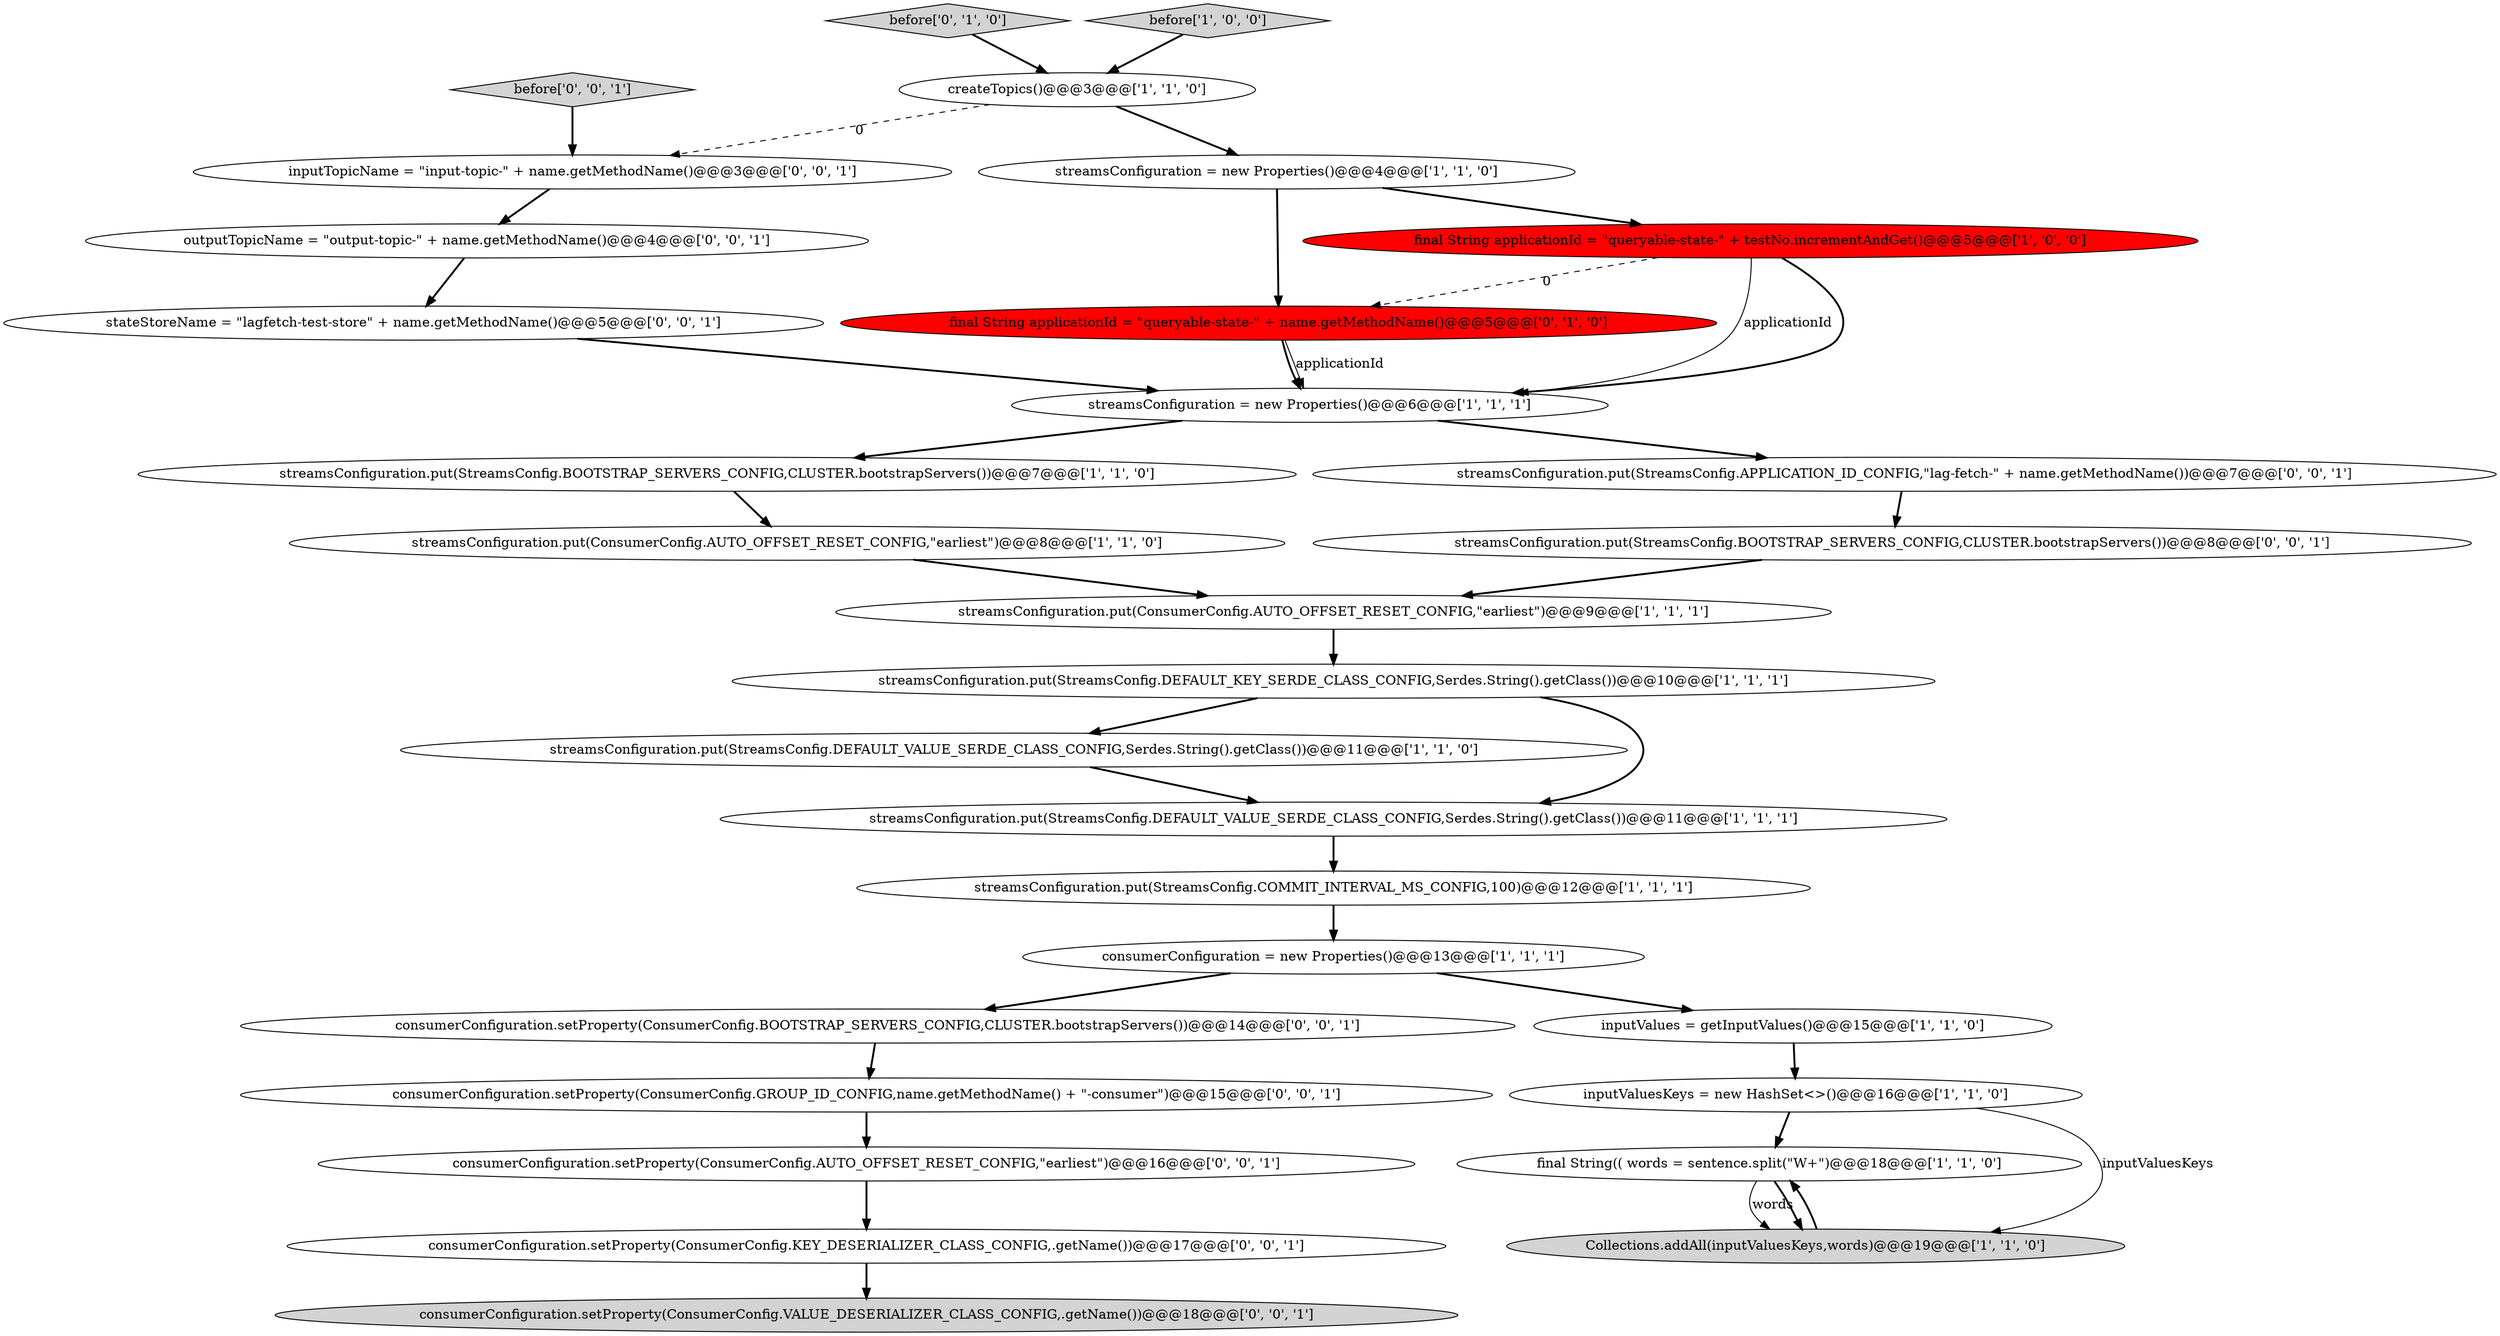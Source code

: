 digraph {
8 [style = filled, label = "streamsConfiguration.put(StreamsConfig.BOOTSTRAP_SERVERS_CONFIG,CLUSTER.bootstrapServers())@@@7@@@['1', '1', '0']", fillcolor = white, shape = ellipse image = "AAA0AAABBB1BBB"];
19 [style = filled, label = "consumerConfiguration.setProperty(ConsumerConfig.AUTO_OFFSET_RESET_CONFIG,\"earliest\")@@@16@@@['0', '0', '1']", fillcolor = white, shape = ellipse image = "AAA0AAABBB3BBB"];
12 [style = filled, label = "streamsConfiguration.put(StreamsConfig.DEFAULT_KEY_SERDE_CLASS_CONFIG,Serdes.String().getClass())@@@10@@@['1', '1', '1']", fillcolor = white, shape = ellipse image = "AAA0AAABBB1BBB"];
11 [style = filled, label = "createTopics()@@@3@@@['1', '1', '0']", fillcolor = white, shape = ellipse image = "AAA0AAABBB1BBB"];
27 [style = filled, label = "outputTopicName = \"output-topic-\" + name.getMethodName()@@@4@@@['0', '0', '1']", fillcolor = white, shape = ellipse image = "AAA0AAABBB3BBB"];
2 [style = filled, label = "final String(( words = sentence.split(\"\W+\")@@@18@@@['1', '1', '0']", fillcolor = white, shape = ellipse image = "AAA0AAABBB1BBB"];
28 [style = filled, label = "streamsConfiguration.put(StreamsConfig.APPLICATION_ID_CONFIG,\"lag-fetch-\" + name.getMethodName())@@@7@@@['0', '0', '1']", fillcolor = white, shape = ellipse image = "AAA0AAABBB3BBB"];
25 [style = filled, label = "consumerConfiguration.setProperty(ConsumerConfig.GROUP_ID_CONFIG,name.getMethodName() + \"-consumer\")@@@15@@@['0', '0', '1']", fillcolor = white, shape = ellipse image = "AAA0AAABBB3BBB"];
7 [style = filled, label = "streamsConfiguration.put(StreamsConfig.DEFAULT_VALUE_SERDE_CLASS_CONFIG,Serdes.String().getClass())@@@11@@@['1', '1', '0']", fillcolor = white, shape = ellipse image = "AAA0AAABBB1BBB"];
17 [style = filled, label = "final String applicationId = \"queryable-state-\" + name.getMethodName()@@@5@@@['0', '1', '0']", fillcolor = red, shape = ellipse image = "AAA1AAABBB2BBB"];
15 [style = filled, label = "streamsConfiguration = new Properties()@@@4@@@['1', '1', '0']", fillcolor = white, shape = ellipse image = "AAA0AAABBB1BBB"];
21 [style = filled, label = "consumerConfiguration.setProperty(ConsumerConfig.BOOTSTRAP_SERVERS_CONFIG,CLUSTER.bootstrapServers())@@@14@@@['0', '0', '1']", fillcolor = white, shape = ellipse image = "AAA0AAABBB3BBB"];
0 [style = filled, label = "streamsConfiguration.put(StreamsConfig.COMMIT_INTERVAL_MS_CONFIG,100)@@@12@@@['1', '1', '1']", fillcolor = white, shape = ellipse image = "AAA0AAABBB1BBB"];
18 [style = filled, label = "before['0', '1', '0']", fillcolor = lightgray, shape = diamond image = "AAA0AAABBB2BBB"];
10 [style = filled, label = "Collections.addAll(inputValuesKeys,words)@@@19@@@['1', '1', '0']", fillcolor = lightgray, shape = ellipse image = "AAA0AAABBB1BBB"];
23 [style = filled, label = "streamsConfiguration.put(StreamsConfig.BOOTSTRAP_SERVERS_CONFIG,CLUSTER.bootstrapServers())@@@8@@@['0', '0', '1']", fillcolor = white, shape = ellipse image = "AAA0AAABBB3BBB"];
4 [style = filled, label = "final String applicationId = \"queryable-state-\" + testNo.incrementAndGet()@@@5@@@['1', '0', '0']", fillcolor = red, shape = ellipse image = "AAA1AAABBB1BBB"];
24 [style = filled, label = "inputTopicName = \"input-topic-\" + name.getMethodName()@@@3@@@['0', '0', '1']", fillcolor = white, shape = ellipse image = "AAA0AAABBB3BBB"];
14 [style = filled, label = "streamsConfiguration.put(ConsumerConfig.AUTO_OFFSET_RESET_CONFIG,\"earliest\")@@@9@@@['1', '1', '1']", fillcolor = white, shape = ellipse image = "AAA0AAABBB1BBB"];
3 [style = filled, label = "consumerConfiguration = new Properties()@@@13@@@['1', '1', '1']", fillcolor = white, shape = ellipse image = "AAA0AAABBB1BBB"];
9 [style = filled, label = "streamsConfiguration.put(StreamsConfig.DEFAULT_VALUE_SERDE_CLASS_CONFIG,Serdes.String().getClass())@@@11@@@['1', '1', '1']", fillcolor = white, shape = ellipse image = "AAA0AAABBB1BBB"];
22 [style = filled, label = "consumerConfiguration.setProperty(ConsumerConfig.KEY_DESERIALIZER_CLASS_CONFIG,.getName())@@@17@@@['0', '0', '1']", fillcolor = white, shape = ellipse image = "AAA0AAABBB3BBB"];
13 [style = filled, label = "before['1', '0', '0']", fillcolor = lightgray, shape = diamond image = "AAA0AAABBB1BBB"];
26 [style = filled, label = "consumerConfiguration.setProperty(ConsumerConfig.VALUE_DESERIALIZER_CLASS_CONFIG,.getName())@@@18@@@['0', '0', '1']", fillcolor = lightgray, shape = ellipse image = "AAA0AAABBB3BBB"];
1 [style = filled, label = "streamsConfiguration.put(ConsumerConfig.AUTO_OFFSET_RESET_CONFIG,\"earliest\")@@@8@@@['1', '1', '0']", fillcolor = white, shape = ellipse image = "AAA0AAABBB1BBB"];
6 [style = filled, label = "inputValuesKeys = new HashSet<>()@@@16@@@['1', '1', '0']", fillcolor = white, shape = ellipse image = "AAA0AAABBB1BBB"];
29 [style = filled, label = "stateStoreName = \"lagfetch-test-store\" + name.getMethodName()@@@5@@@['0', '0', '1']", fillcolor = white, shape = ellipse image = "AAA0AAABBB3BBB"];
20 [style = filled, label = "before['0', '0', '1']", fillcolor = lightgray, shape = diamond image = "AAA0AAABBB3BBB"];
5 [style = filled, label = "streamsConfiguration = new Properties()@@@6@@@['1', '1', '1']", fillcolor = white, shape = ellipse image = "AAA0AAABBB1BBB"];
16 [style = filled, label = "inputValues = getInputValues()@@@15@@@['1', '1', '0']", fillcolor = white, shape = ellipse image = "AAA0AAABBB1BBB"];
0->3 [style = bold, label=""];
22->26 [style = bold, label=""];
5->8 [style = bold, label=""];
17->5 [style = bold, label=""];
2->10 [style = solid, label="words"];
29->5 [style = bold, label=""];
9->0 [style = bold, label=""];
4->17 [style = dashed, label="0"];
16->6 [style = bold, label=""];
18->11 [style = bold, label=""];
4->5 [style = solid, label="applicationId"];
21->25 [style = bold, label=""];
3->16 [style = bold, label=""];
5->28 [style = bold, label=""];
2->10 [style = bold, label=""];
12->9 [style = bold, label=""];
13->11 [style = bold, label=""];
12->7 [style = bold, label=""];
11->15 [style = bold, label=""];
6->2 [style = bold, label=""];
23->14 [style = bold, label=""];
7->9 [style = bold, label=""];
8->1 [style = bold, label=""];
15->17 [style = bold, label=""];
28->23 [style = bold, label=""];
14->12 [style = bold, label=""];
11->24 [style = dashed, label="0"];
15->4 [style = bold, label=""];
25->19 [style = bold, label=""];
3->21 [style = bold, label=""];
1->14 [style = bold, label=""];
10->2 [style = bold, label=""];
27->29 [style = bold, label=""];
6->10 [style = solid, label="inputValuesKeys"];
20->24 [style = bold, label=""];
19->22 [style = bold, label=""];
4->5 [style = bold, label=""];
24->27 [style = bold, label=""];
17->5 [style = solid, label="applicationId"];
}
